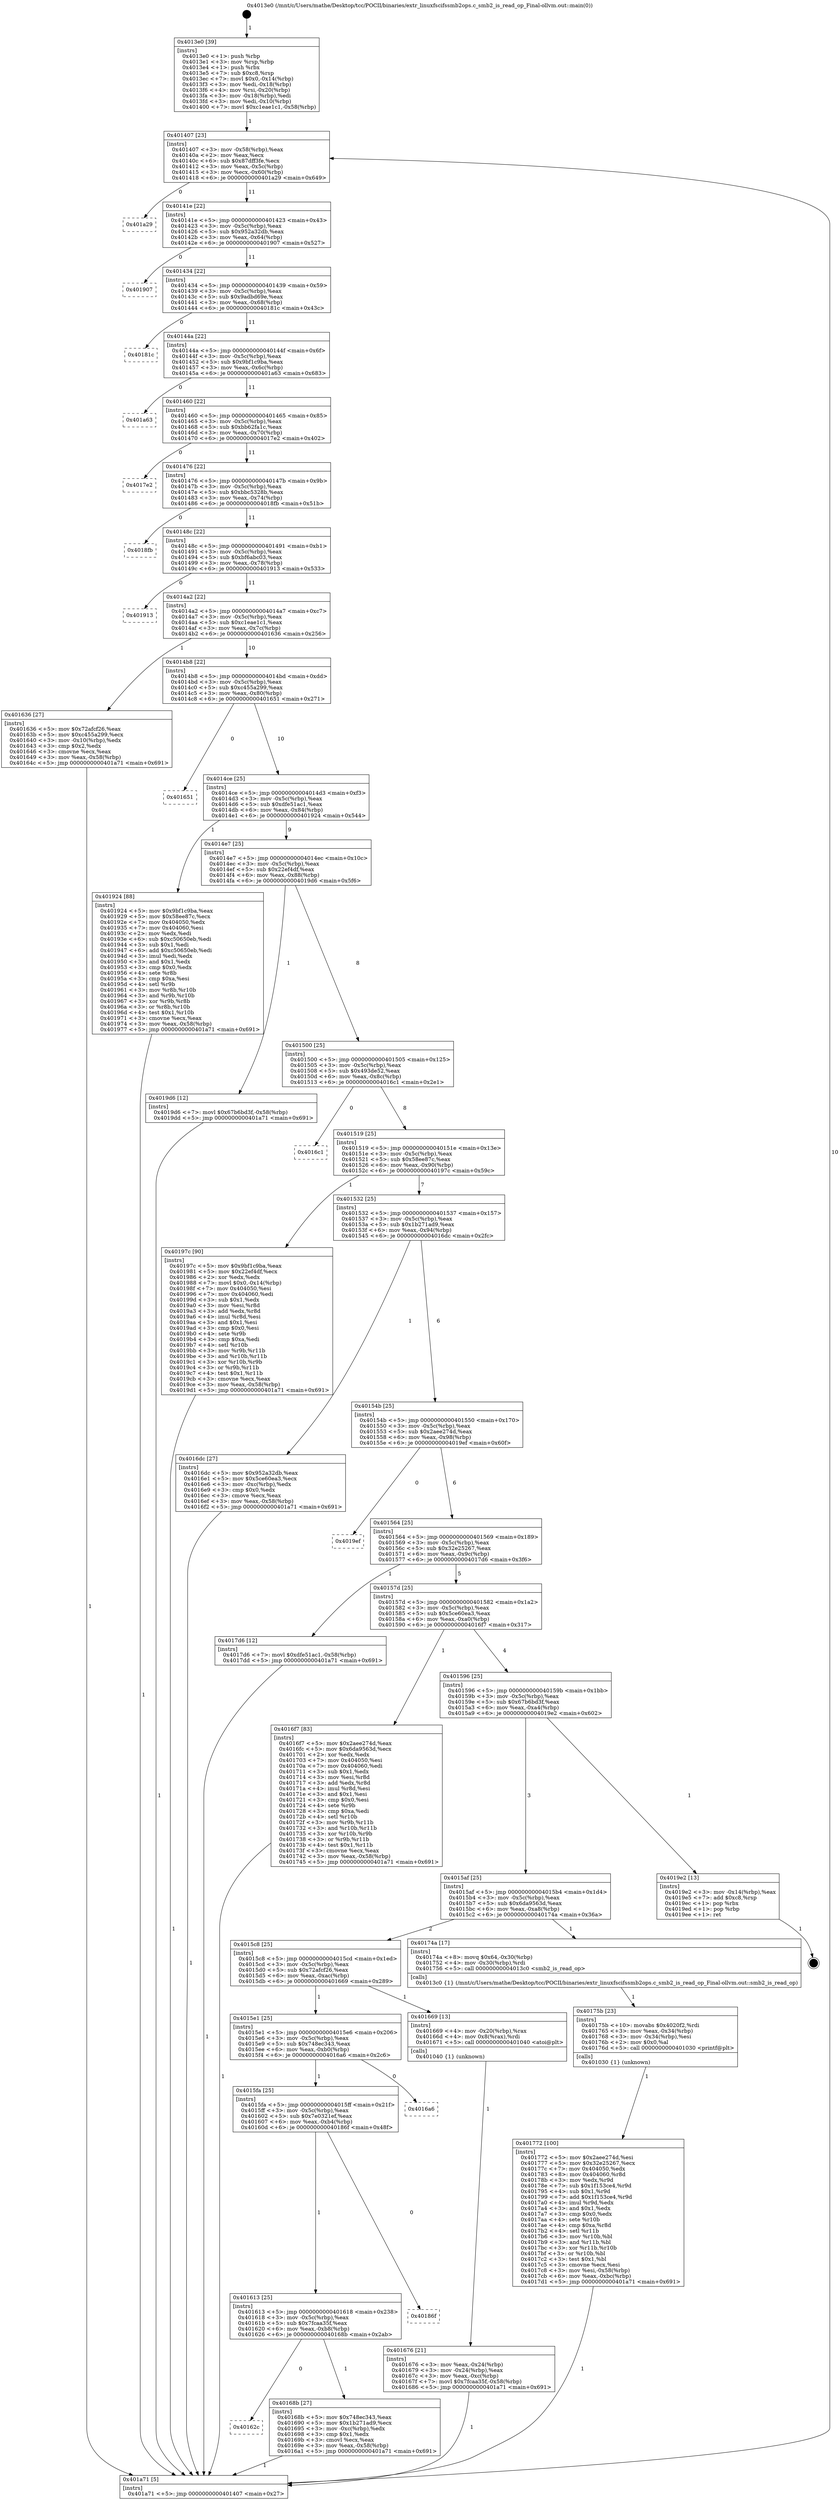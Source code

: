 digraph "0x4013e0" {
  label = "0x4013e0 (/mnt/c/Users/mathe/Desktop/tcc/POCII/binaries/extr_linuxfscifssmb2ops.c_smb2_is_read_op_Final-ollvm.out::main(0))"
  labelloc = "t"
  node[shape=record]

  Entry [label="",width=0.3,height=0.3,shape=circle,fillcolor=black,style=filled]
  "0x401407" [label="{
     0x401407 [23]\l
     | [instrs]\l
     &nbsp;&nbsp;0x401407 \<+3\>: mov -0x58(%rbp),%eax\l
     &nbsp;&nbsp;0x40140a \<+2\>: mov %eax,%ecx\l
     &nbsp;&nbsp;0x40140c \<+6\>: sub $0x87dff3fe,%ecx\l
     &nbsp;&nbsp;0x401412 \<+3\>: mov %eax,-0x5c(%rbp)\l
     &nbsp;&nbsp;0x401415 \<+3\>: mov %ecx,-0x60(%rbp)\l
     &nbsp;&nbsp;0x401418 \<+6\>: je 0000000000401a29 \<main+0x649\>\l
  }"]
  "0x401a29" [label="{
     0x401a29\l
  }", style=dashed]
  "0x40141e" [label="{
     0x40141e [22]\l
     | [instrs]\l
     &nbsp;&nbsp;0x40141e \<+5\>: jmp 0000000000401423 \<main+0x43\>\l
     &nbsp;&nbsp;0x401423 \<+3\>: mov -0x5c(%rbp),%eax\l
     &nbsp;&nbsp;0x401426 \<+5\>: sub $0x952a32db,%eax\l
     &nbsp;&nbsp;0x40142b \<+3\>: mov %eax,-0x64(%rbp)\l
     &nbsp;&nbsp;0x40142e \<+6\>: je 0000000000401907 \<main+0x527\>\l
  }"]
  Exit [label="",width=0.3,height=0.3,shape=circle,fillcolor=black,style=filled,peripheries=2]
  "0x401907" [label="{
     0x401907\l
  }", style=dashed]
  "0x401434" [label="{
     0x401434 [22]\l
     | [instrs]\l
     &nbsp;&nbsp;0x401434 \<+5\>: jmp 0000000000401439 \<main+0x59\>\l
     &nbsp;&nbsp;0x401439 \<+3\>: mov -0x5c(%rbp),%eax\l
     &nbsp;&nbsp;0x40143c \<+5\>: sub $0x9adbd69e,%eax\l
     &nbsp;&nbsp;0x401441 \<+3\>: mov %eax,-0x68(%rbp)\l
     &nbsp;&nbsp;0x401444 \<+6\>: je 000000000040181c \<main+0x43c\>\l
  }"]
  "0x401772" [label="{
     0x401772 [100]\l
     | [instrs]\l
     &nbsp;&nbsp;0x401772 \<+5\>: mov $0x2aee274d,%esi\l
     &nbsp;&nbsp;0x401777 \<+5\>: mov $0x32e25267,%ecx\l
     &nbsp;&nbsp;0x40177c \<+7\>: mov 0x404050,%edx\l
     &nbsp;&nbsp;0x401783 \<+8\>: mov 0x404060,%r8d\l
     &nbsp;&nbsp;0x40178b \<+3\>: mov %edx,%r9d\l
     &nbsp;&nbsp;0x40178e \<+7\>: sub $0x1f153ce4,%r9d\l
     &nbsp;&nbsp;0x401795 \<+4\>: sub $0x1,%r9d\l
     &nbsp;&nbsp;0x401799 \<+7\>: add $0x1f153ce4,%r9d\l
     &nbsp;&nbsp;0x4017a0 \<+4\>: imul %r9d,%edx\l
     &nbsp;&nbsp;0x4017a4 \<+3\>: and $0x1,%edx\l
     &nbsp;&nbsp;0x4017a7 \<+3\>: cmp $0x0,%edx\l
     &nbsp;&nbsp;0x4017aa \<+4\>: sete %r10b\l
     &nbsp;&nbsp;0x4017ae \<+4\>: cmp $0xa,%r8d\l
     &nbsp;&nbsp;0x4017b2 \<+4\>: setl %r11b\l
     &nbsp;&nbsp;0x4017b6 \<+3\>: mov %r10b,%bl\l
     &nbsp;&nbsp;0x4017b9 \<+3\>: and %r11b,%bl\l
     &nbsp;&nbsp;0x4017bc \<+3\>: xor %r11b,%r10b\l
     &nbsp;&nbsp;0x4017bf \<+3\>: or %r10b,%bl\l
     &nbsp;&nbsp;0x4017c2 \<+3\>: test $0x1,%bl\l
     &nbsp;&nbsp;0x4017c5 \<+3\>: cmovne %ecx,%esi\l
     &nbsp;&nbsp;0x4017c8 \<+3\>: mov %esi,-0x58(%rbp)\l
     &nbsp;&nbsp;0x4017cb \<+6\>: mov %eax,-0xbc(%rbp)\l
     &nbsp;&nbsp;0x4017d1 \<+5\>: jmp 0000000000401a71 \<main+0x691\>\l
  }"]
  "0x40181c" [label="{
     0x40181c\l
  }", style=dashed]
  "0x40144a" [label="{
     0x40144a [22]\l
     | [instrs]\l
     &nbsp;&nbsp;0x40144a \<+5\>: jmp 000000000040144f \<main+0x6f\>\l
     &nbsp;&nbsp;0x40144f \<+3\>: mov -0x5c(%rbp),%eax\l
     &nbsp;&nbsp;0x401452 \<+5\>: sub $0x9bf1c9ba,%eax\l
     &nbsp;&nbsp;0x401457 \<+3\>: mov %eax,-0x6c(%rbp)\l
     &nbsp;&nbsp;0x40145a \<+6\>: je 0000000000401a63 \<main+0x683\>\l
  }"]
  "0x40175b" [label="{
     0x40175b [23]\l
     | [instrs]\l
     &nbsp;&nbsp;0x40175b \<+10\>: movabs $0x4020f2,%rdi\l
     &nbsp;&nbsp;0x401765 \<+3\>: mov %eax,-0x34(%rbp)\l
     &nbsp;&nbsp;0x401768 \<+3\>: mov -0x34(%rbp),%esi\l
     &nbsp;&nbsp;0x40176b \<+2\>: mov $0x0,%al\l
     &nbsp;&nbsp;0x40176d \<+5\>: call 0000000000401030 \<printf@plt\>\l
     | [calls]\l
     &nbsp;&nbsp;0x401030 \{1\} (unknown)\l
  }"]
  "0x401a63" [label="{
     0x401a63\l
  }", style=dashed]
  "0x401460" [label="{
     0x401460 [22]\l
     | [instrs]\l
     &nbsp;&nbsp;0x401460 \<+5\>: jmp 0000000000401465 \<main+0x85\>\l
     &nbsp;&nbsp;0x401465 \<+3\>: mov -0x5c(%rbp),%eax\l
     &nbsp;&nbsp;0x401468 \<+5\>: sub $0xbb62fa1c,%eax\l
     &nbsp;&nbsp;0x40146d \<+3\>: mov %eax,-0x70(%rbp)\l
     &nbsp;&nbsp;0x401470 \<+6\>: je 00000000004017e2 \<main+0x402\>\l
  }"]
  "0x40162c" [label="{
     0x40162c\l
  }", style=dashed]
  "0x4017e2" [label="{
     0x4017e2\l
  }", style=dashed]
  "0x401476" [label="{
     0x401476 [22]\l
     | [instrs]\l
     &nbsp;&nbsp;0x401476 \<+5\>: jmp 000000000040147b \<main+0x9b\>\l
     &nbsp;&nbsp;0x40147b \<+3\>: mov -0x5c(%rbp),%eax\l
     &nbsp;&nbsp;0x40147e \<+5\>: sub $0xbbc5328b,%eax\l
     &nbsp;&nbsp;0x401483 \<+3\>: mov %eax,-0x74(%rbp)\l
     &nbsp;&nbsp;0x401486 \<+6\>: je 00000000004018fb \<main+0x51b\>\l
  }"]
  "0x40168b" [label="{
     0x40168b [27]\l
     | [instrs]\l
     &nbsp;&nbsp;0x40168b \<+5\>: mov $0x748ec343,%eax\l
     &nbsp;&nbsp;0x401690 \<+5\>: mov $0x1b271ad9,%ecx\l
     &nbsp;&nbsp;0x401695 \<+3\>: mov -0xc(%rbp),%edx\l
     &nbsp;&nbsp;0x401698 \<+3\>: cmp $0x1,%edx\l
     &nbsp;&nbsp;0x40169b \<+3\>: cmovl %ecx,%eax\l
     &nbsp;&nbsp;0x40169e \<+3\>: mov %eax,-0x58(%rbp)\l
     &nbsp;&nbsp;0x4016a1 \<+5\>: jmp 0000000000401a71 \<main+0x691\>\l
  }"]
  "0x4018fb" [label="{
     0x4018fb\l
  }", style=dashed]
  "0x40148c" [label="{
     0x40148c [22]\l
     | [instrs]\l
     &nbsp;&nbsp;0x40148c \<+5\>: jmp 0000000000401491 \<main+0xb1\>\l
     &nbsp;&nbsp;0x401491 \<+3\>: mov -0x5c(%rbp),%eax\l
     &nbsp;&nbsp;0x401494 \<+5\>: sub $0xbf6abc03,%eax\l
     &nbsp;&nbsp;0x401499 \<+3\>: mov %eax,-0x78(%rbp)\l
     &nbsp;&nbsp;0x40149c \<+6\>: je 0000000000401913 \<main+0x533\>\l
  }"]
  "0x401613" [label="{
     0x401613 [25]\l
     | [instrs]\l
     &nbsp;&nbsp;0x401613 \<+5\>: jmp 0000000000401618 \<main+0x238\>\l
     &nbsp;&nbsp;0x401618 \<+3\>: mov -0x5c(%rbp),%eax\l
     &nbsp;&nbsp;0x40161b \<+5\>: sub $0x7fcaa35f,%eax\l
     &nbsp;&nbsp;0x401620 \<+6\>: mov %eax,-0xb8(%rbp)\l
     &nbsp;&nbsp;0x401626 \<+6\>: je 000000000040168b \<main+0x2ab\>\l
  }"]
  "0x401913" [label="{
     0x401913\l
  }", style=dashed]
  "0x4014a2" [label="{
     0x4014a2 [22]\l
     | [instrs]\l
     &nbsp;&nbsp;0x4014a2 \<+5\>: jmp 00000000004014a7 \<main+0xc7\>\l
     &nbsp;&nbsp;0x4014a7 \<+3\>: mov -0x5c(%rbp),%eax\l
     &nbsp;&nbsp;0x4014aa \<+5\>: sub $0xc1eae1c1,%eax\l
     &nbsp;&nbsp;0x4014af \<+3\>: mov %eax,-0x7c(%rbp)\l
     &nbsp;&nbsp;0x4014b2 \<+6\>: je 0000000000401636 \<main+0x256\>\l
  }"]
  "0x40186f" [label="{
     0x40186f\l
  }", style=dashed]
  "0x401636" [label="{
     0x401636 [27]\l
     | [instrs]\l
     &nbsp;&nbsp;0x401636 \<+5\>: mov $0x72afcf26,%eax\l
     &nbsp;&nbsp;0x40163b \<+5\>: mov $0xc455a299,%ecx\l
     &nbsp;&nbsp;0x401640 \<+3\>: mov -0x10(%rbp),%edx\l
     &nbsp;&nbsp;0x401643 \<+3\>: cmp $0x2,%edx\l
     &nbsp;&nbsp;0x401646 \<+3\>: cmovne %ecx,%eax\l
     &nbsp;&nbsp;0x401649 \<+3\>: mov %eax,-0x58(%rbp)\l
     &nbsp;&nbsp;0x40164c \<+5\>: jmp 0000000000401a71 \<main+0x691\>\l
  }"]
  "0x4014b8" [label="{
     0x4014b8 [22]\l
     | [instrs]\l
     &nbsp;&nbsp;0x4014b8 \<+5\>: jmp 00000000004014bd \<main+0xdd\>\l
     &nbsp;&nbsp;0x4014bd \<+3\>: mov -0x5c(%rbp),%eax\l
     &nbsp;&nbsp;0x4014c0 \<+5\>: sub $0xc455a299,%eax\l
     &nbsp;&nbsp;0x4014c5 \<+3\>: mov %eax,-0x80(%rbp)\l
     &nbsp;&nbsp;0x4014c8 \<+6\>: je 0000000000401651 \<main+0x271\>\l
  }"]
  "0x401a71" [label="{
     0x401a71 [5]\l
     | [instrs]\l
     &nbsp;&nbsp;0x401a71 \<+5\>: jmp 0000000000401407 \<main+0x27\>\l
  }"]
  "0x4013e0" [label="{
     0x4013e0 [39]\l
     | [instrs]\l
     &nbsp;&nbsp;0x4013e0 \<+1\>: push %rbp\l
     &nbsp;&nbsp;0x4013e1 \<+3\>: mov %rsp,%rbp\l
     &nbsp;&nbsp;0x4013e4 \<+1\>: push %rbx\l
     &nbsp;&nbsp;0x4013e5 \<+7\>: sub $0xc8,%rsp\l
     &nbsp;&nbsp;0x4013ec \<+7\>: movl $0x0,-0x14(%rbp)\l
     &nbsp;&nbsp;0x4013f3 \<+3\>: mov %edi,-0x18(%rbp)\l
     &nbsp;&nbsp;0x4013f6 \<+4\>: mov %rsi,-0x20(%rbp)\l
     &nbsp;&nbsp;0x4013fa \<+3\>: mov -0x18(%rbp),%edi\l
     &nbsp;&nbsp;0x4013fd \<+3\>: mov %edi,-0x10(%rbp)\l
     &nbsp;&nbsp;0x401400 \<+7\>: movl $0xc1eae1c1,-0x58(%rbp)\l
  }"]
  "0x4015fa" [label="{
     0x4015fa [25]\l
     | [instrs]\l
     &nbsp;&nbsp;0x4015fa \<+5\>: jmp 00000000004015ff \<main+0x21f\>\l
     &nbsp;&nbsp;0x4015ff \<+3\>: mov -0x5c(%rbp),%eax\l
     &nbsp;&nbsp;0x401602 \<+5\>: sub $0x7e0321ef,%eax\l
     &nbsp;&nbsp;0x401607 \<+6\>: mov %eax,-0xb4(%rbp)\l
     &nbsp;&nbsp;0x40160d \<+6\>: je 000000000040186f \<main+0x48f\>\l
  }"]
  "0x401651" [label="{
     0x401651\l
  }", style=dashed]
  "0x4014ce" [label="{
     0x4014ce [25]\l
     | [instrs]\l
     &nbsp;&nbsp;0x4014ce \<+5\>: jmp 00000000004014d3 \<main+0xf3\>\l
     &nbsp;&nbsp;0x4014d3 \<+3\>: mov -0x5c(%rbp),%eax\l
     &nbsp;&nbsp;0x4014d6 \<+5\>: sub $0xdfe51ac1,%eax\l
     &nbsp;&nbsp;0x4014db \<+6\>: mov %eax,-0x84(%rbp)\l
     &nbsp;&nbsp;0x4014e1 \<+6\>: je 0000000000401924 \<main+0x544\>\l
  }"]
  "0x4016a6" [label="{
     0x4016a6\l
  }", style=dashed]
  "0x401924" [label="{
     0x401924 [88]\l
     | [instrs]\l
     &nbsp;&nbsp;0x401924 \<+5\>: mov $0x9bf1c9ba,%eax\l
     &nbsp;&nbsp;0x401929 \<+5\>: mov $0x58ee87c,%ecx\l
     &nbsp;&nbsp;0x40192e \<+7\>: mov 0x404050,%edx\l
     &nbsp;&nbsp;0x401935 \<+7\>: mov 0x404060,%esi\l
     &nbsp;&nbsp;0x40193c \<+2\>: mov %edx,%edi\l
     &nbsp;&nbsp;0x40193e \<+6\>: sub $0xc50650eb,%edi\l
     &nbsp;&nbsp;0x401944 \<+3\>: sub $0x1,%edi\l
     &nbsp;&nbsp;0x401947 \<+6\>: add $0xc50650eb,%edi\l
     &nbsp;&nbsp;0x40194d \<+3\>: imul %edi,%edx\l
     &nbsp;&nbsp;0x401950 \<+3\>: and $0x1,%edx\l
     &nbsp;&nbsp;0x401953 \<+3\>: cmp $0x0,%edx\l
     &nbsp;&nbsp;0x401956 \<+4\>: sete %r8b\l
     &nbsp;&nbsp;0x40195a \<+3\>: cmp $0xa,%esi\l
     &nbsp;&nbsp;0x40195d \<+4\>: setl %r9b\l
     &nbsp;&nbsp;0x401961 \<+3\>: mov %r8b,%r10b\l
     &nbsp;&nbsp;0x401964 \<+3\>: and %r9b,%r10b\l
     &nbsp;&nbsp;0x401967 \<+3\>: xor %r9b,%r8b\l
     &nbsp;&nbsp;0x40196a \<+3\>: or %r8b,%r10b\l
     &nbsp;&nbsp;0x40196d \<+4\>: test $0x1,%r10b\l
     &nbsp;&nbsp;0x401971 \<+3\>: cmovne %ecx,%eax\l
     &nbsp;&nbsp;0x401974 \<+3\>: mov %eax,-0x58(%rbp)\l
     &nbsp;&nbsp;0x401977 \<+5\>: jmp 0000000000401a71 \<main+0x691\>\l
  }"]
  "0x4014e7" [label="{
     0x4014e7 [25]\l
     | [instrs]\l
     &nbsp;&nbsp;0x4014e7 \<+5\>: jmp 00000000004014ec \<main+0x10c\>\l
     &nbsp;&nbsp;0x4014ec \<+3\>: mov -0x5c(%rbp),%eax\l
     &nbsp;&nbsp;0x4014ef \<+5\>: sub $0x22ef4df,%eax\l
     &nbsp;&nbsp;0x4014f4 \<+6\>: mov %eax,-0x88(%rbp)\l
     &nbsp;&nbsp;0x4014fa \<+6\>: je 00000000004019d6 \<main+0x5f6\>\l
  }"]
  "0x401676" [label="{
     0x401676 [21]\l
     | [instrs]\l
     &nbsp;&nbsp;0x401676 \<+3\>: mov %eax,-0x24(%rbp)\l
     &nbsp;&nbsp;0x401679 \<+3\>: mov -0x24(%rbp),%eax\l
     &nbsp;&nbsp;0x40167c \<+3\>: mov %eax,-0xc(%rbp)\l
     &nbsp;&nbsp;0x40167f \<+7\>: movl $0x7fcaa35f,-0x58(%rbp)\l
     &nbsp;&nbsp;0x401686 \<+5\>: jmp 0000000000401a71 \<main+0x691\>\l
  }"]
  "0x4019d6" [label="{
     0x4019d6 [12]\l
     | [instrs]\l
     &nbsp;&nbsp;0x4019d6 \<+7\>: movl $0x67b6bd3f,-0x58(%rbp)\l
     &nbsp;&nbsp;0x4019dd \<+5\>: jmp 0000000000401a71 \<main+0x691\>\l
  }"]
  "0x401500" [label="{
     0x401500 [25]\l
     | [instrs]\l
     &nbsp;&nbsp;0x401500 \<+5\>: jmp 0000000000401505 \<main+0x125\>\l
     &nbsp;&nbsp;0x401505 \<+3\>: mov -0x5c(%rbp),%eax\l
     &nbsp;&nbsp;0x401508 \<+5\>: sub $0x493de52,%eax\l
     &nbsp;&nbsp;0x40150d \<+6\>: mov %eax,-0x8c(%rbp)\l
     &nbsp;&nbsp;0x401513 \<+6\>: je 00000000004016c1 \<main+0x2e1\>\l
  }"]
  "0x4015e1" [label="{
     0x4015e1 [25]\l
     | [instrs]\l
     &nbsp;&nbsp;0x4015e1 \<+5\>: jmp 00000000004015e6 \<main+0x206\>\l
     &nbsp;&nbsp;0x4015e6 \<+3\>: mov -0x5c(%rbp),%eax\l
     &nbsp;&nbsp;0x4015e9 \<+5\>: sub $0x748ec343,%eax\l
     &nbsp;&nbsp;0x4015ee \<+6\>: mov %eax,-0xb0(%rbp)\l
     &nbsp;&nbsp;0x4015f4 \<+6\>: je 00000000004016a6 \<main+0x2c6\>\l
  }"]
  "0x4016c1" [label="{
     0x4016c1\l
  }", style=dashed]
  "0x401519" [label="{
     0x401519 [25]\l
     | [instrs]\l
     &nbsp;&nbsp;0x401519 \<+5\>: jmp 000000000040151e \<main+0x13e\>\l
     &nbsp;&nbsp;0x40151e \<+3\>: mov -0x5c(%rbp),%eax\l
     &nbsp;&nbsp;0x401521 \<+5\>: sub $0x58ee87c,%eax\l
     &nbsp;&nbsp;0x401526 \<+6\>: mov %eax,-0x90(%rbp)\l
     &nbsp;&nbsp;0x40152c \<+6\>: je 000000000040197c \<main+0x59c\>\l
  }"]
  "0x401669" [label="{
     0x401669 [13]\l
     | [instrs]\l
     &nbsp;&nbsp;0x401669 \<+4\>: mov -0x20(%rbp),%rax\l
     &nbsp;&nbsp;0x40166d \<+4\>: mov 0x8(%rax),%rdi\l
     &nbsp;&nbsp;0x401671 \<+5\>: call 0000000000401040 \<atoi@plt\>\l
     | [calls]\l
     &nbsp;&nbsp;0x401040 \{1\} (unknown)\l
  }"]
  "0x40197c" [label="{
     0x40197c [90]\l
     | [instrs]\l
     &nbsp;&nbsp;0x40197c \<+5\>: mov $0x9bf1c9ba,%eax\l
     &nbsp;&nbsp;0x401981 \<+5\>: mov $0x22ef4df,%ecx\l
     &nbsp;&nbsp;0x401986 \<+2\>: xor %edx,%edx\l
     &nbsp;&nbsp;0x401988 \<+7\>: movl $0x0,-0x14(%rbp)\l
     &nbsp;&nbsp;0x40198f \<+7\>: mov 0x404050,%esi\l
     &nbsp;&nbsp;0x401996 \<+7\>: mov 0x404060,%edi\l
     &nbsp;&nbsp;0x40199d \<+3\>: sub $0x1,%edx\l
     &nbsp;&nbsp;0x4019a0 \<+3\>: mov %esi,%r8d\l
     &nbsp;&nbsp;0x4019a3 \<+3\>: add %edx,%r8d\l
     &nbsp;&nbsp;0x4019a6 \<+4\>: imul %r8d,%esi\l
     &nbsp;&nbsp;0x4019aa \<+3\>: and $0x1,%esi\l
     &nbsp;&nbsp;0x4019ad \<+3\>: cmp $0x0,%esi\l
     &nbsp;&nbsp;0x4019b0 \<+4\>: sete %r9b\l
     &nbsp;&nbsp;0x4019b4 \<+3\>: cmp $0xa,%edi\l
     &nbsp;&nbsp;0x4019b7 \<+4\>: setl %r10b\l
     &nbsp;&nbsp;0x4019bb \<+3\>: mov %r9b,%r11b\l
     &nbsp;&nbsp;0x4019be \<+3\>: and %r10b,%r11b\l
     &nbsp;&nbsp;0x4019c1 \<+3\>: xor %r10b,%r9b\l
     &nbsp;&nbsp;0x4019c4 \<+3\>: or %r9b,%r11b\l
     &nbsp;&nbsp;0x4019c7 \<+4\>: test $0x1,%r11b\l
     &nbsp;&nbsp;0x4019cb \<+3\>: cmovne %ecx,%eax\l
     &nbsp;&nbsp;0x4019ce \<+3\>: mov %eax,-0x58(%rbp)\l
     &nbsp;&nbsp;0x4019d1 \<+5\>: jmp 0000000000401a71 \<main+0x691\>\l
  }"]
  "0x401532" [label="{
     0x401532 [25]\l
     | [instrs]\l
     &nbsp;&nbsp;0x401532 \<+5\>: jmp 0000000000401537 \<main+0x157\>\l
     &nbsp;&nbsp;0x401537 \<+3\>: mov -0x5c(%rbp),%eax\l
     &nbsp;&nbsp;0x40153a \<+5\>: sub $0x1b271ad9,%eax\l
     &nbsp;&nbsp;0x40153f \<+6\>: mov %eax,-0x94(%rbp)\l
     &nbsp;&nbsp;0x401545 \<+6\>: je 00000000004016dc \<main+0x2fc\>\l
  }"]
  "0x4015c8" [label="{
     0x4015c8 [25]\l
     | [instrs]\l
     &nbsp;&nbsp;0x4015c8 \<+5\>: jmp 00000000004015cd \<main+0x1ed\>\l
     &nbsp;&nbsp;0x4015cd \<+3\>: mov -0x5c(%rbp),%eax\l
     &nbsp;&nbsp;0x4015d0 \<+5\>: sub $0x72afcf26,%eax\l
     &nbsp;&nbsp;0x4015d5 \<+6\>: mov %eax,-0xac(%rbp)\l
     &nbsp;&nbsp;0x4015db \<+6\>: je 0000000000401669 \<main+0x289\>\l
  }"]
  "0x4016dc" [label="{
     0x4016dc [27]\l
     | [instrs]\l
     &nbsp;&nbsp;0x4016dc \<+5\>: mov $0x952a32db,%eax\l
     &nbsp;&nbsp;0x4016e1 \<+5\>: mov $0x5ce60ea3,%ecx\l
     &nbsp;&nbsp;0x4016e6 \<+3\>: mov -0xc(%rbp),%edx\l
     &nbsp;&nbsp;0x4016e9 \<+3\>: cmp $0x0,%edx\l
     &nbsp;&nbsp;0x4016ec \<+3\>: cmove %ecx,%eax\l
     &nbsp;&nbsp;0x4016ef \<+3\>: mov %eax,-0x58(%rbp)\l
     &nbsp;&nbsp;0x4016f2 \<+5\>: jmp 0000000000401a71 \<main+0x691\>\l
  }"]
  "0x40154b" [label="{
     0x40154b [25]\l
     | [instrs]\l
     &nbsp;&nbsp;0x40154b \<+5\>: jmp 0000000000401550 \<main+0x170\>\l
     &nbsp;&nbsp;0x401550 \<+3\>: mov -0x5c(%rbp),%eax\l
     &nbsp;&nbsp;0x401553 \<+5\>: sub $0x2aee274d,%eax\l
     &nbsp;&nbsp;0x401558 \<+6\>: mov %eax,-0x98(%rbp)\l
     &nbsp;&nbsp;0x40155e \<+6\>: je 00000000004019ef \<main+0x60f\>\l
  }"]
  "0x40174a" [label="{
     0x40174a [17]\l
     | [instrs]\l
     &nbsp;&nbsp;0x40174a \<+8\>: movq $0x64,-0x30(%rbp)\l
     &nbsp;&nbsp;0x401752 \<+4\>: mov -0x30(%rbp),%rdi\l
     &nbsp;&nbsp;0x401756 \<+5\>: call 00000000004013c0 \<smb2_is_read_op\>\l
     | [calls]\l
     &nbsp;&nbsp;0x4013c0 \{1\} (/mnt/c/Users/mathe/Desktop/tcc/POCII/binaries/extr_linuxfscifssmb2ops.c_smb2_is_read_op_Final-ollvm.out::smb2_is_read_op)\l
  }"]
  "0x4019ef" [label="{
     0x4019ef\l
  }", style=dashed]
  "0x401564" [label="{
     0x401564 [25]\l
     | [instrs]\l
     &nbsp;&nbsp;0x401564 \<+5\>: jmp 0000000000401569 \<main+0x189\>\l
     &nbsp;&nbsp;0x401569 \<+3\>: mov -0x5c(%rbp),%eax\l
     &nbsp;&nbsp;0x40156c \<+5\>: sub $0x32e25267,%eax\l
     &nbsp;&nbsp;0x401571 \<+6\>: mov %eax,-0x9c(%rbp)\l
     &nbsp;&nbsp;0x401577 \<+6\>: je 00000000004017d6 \<main+0x3f6\>\l
  }"]
  "0x4015af" [label="{
     0x4015af [25]\l
     | [instrs]\l
     &nbsp;&nbsp;0x4015af \<+5\>: jmp 00000000004015b4 \<main+0x1d4\>\l
     &nbsp;&nbsp;0x4015b4 \<+3\>: mov -0x5c(%rbp),%eax\l
     &nbsp;&nbsp;0x4015b7 \<+5\>: sub $0x6da9563d,%eax\l
     &nbsp;&nbsp;0x4015bc \<+6\>: mov %eax,-0xa8(%rbp)\l
     &nbsp;&nbsp;0x4015c2 \<+6\>: je 000000000040174a \<main+0x36a\>\l
  }"]
  "0x4017d6" [label="{
     0x4017d6 [12]\l
     | [instrs]\l
     &nbsp;&nbsp;0x4017d6 \<+7\>: movl $0xdfe51ac1,-0x58(%rbp)\l
     &nbsp;&nbsp;0x4017dd \<+5\>: jmp 0000000000401a71 \<main+0x691\>\l
  }"]
  "0x40157d" [label="{
     0x40157d [25]\l
     | [instrs]\l
     &nbsp;&nbsp;0x40157d \<+5\>: jmp 0000000000401582 \<main+0x1a2\>\l
     &nbsp;&nbsp;0x401582 \<+3\>: mov -0x5c(%rbp),%eax\l
     &nbsp;&nbsp;0x401585 \<+5\>: sub $0x5ce60ea3,%eax\l
     &nbsp;&nbsp;0x40158a \<+6\>: mov %eax,-0xa0(%rbp)\l
     &nbsp;&nbsp;0x401590 \<+6\>: je 00000000004016f7 \<main+0x317\>\l
  }"]
  "0x4019e2" [label="{
     0x4019e2 [13]\l
     | [instrs]\l
     &nbsp;&nbsp;0x4019e2 \<+3\>: mov -0x14(%rbp),%eax\l
     &nbsp;&nbsp;0x4019e5 \<+7\>: add $0xc8,%rsp\l
     &nbsp;&nbsp;0x4019ec \<+1\>: pop %rbx\l
     &nbsp;&nbsp;0x4019ed \<+1\>: pop %rbp\l
     &nbsp;&nbsp;0x4019ee \<+1\>: ret\l
  }"]
  "0x4016f7" [label="{
     0x4016f7 [83]\l
     | [instrs]\l
     &nbsp;&nbsp;0x4016f7 \<+5\>: mov $0x2aee274d,%eax\l
     &nbsp;&nbsp;0x4016fc \<+5\>: mov $0x6da9563d,%ecx\l
     &nbsp;&nbsp;0x401701 \<+2\>: xor %edx,%edx\l
     &nbsp;&nbsp;0x401703 \<+7\>: mov 0x404050,%esi\l
     &nbsp;&nbsp;0x40170a \<+7\>: mov 0x404060,%edi\l
     &nbsp;&nbsp;0x401711 \<+3\>: sub $0x1,%edx\l
     &nbsp;&nbsp;0x401714 \<+3\>: mov %esi,%r8d\l
     &nbsp;&nbsp;0x401717 \<+3\>: add %edx,%r8d\l
     &nbsp;&nbsp;0x40171a \<+4\>: imul %r8d,%esi\l
     &nbsp;&nbsp;0x40171e \<+3\>: and $0x1,%esi\l
     &nbsp;&nbsp;0x401721 \<+3\>: cmp $0x0,%esi\l
     &nbsp;&nbsp;0x401724 \<+4\>: sete %r9b\l
     &nbsp;&nbsp;0x401728 \<+3\>: cmp $0xa,%edi\l
     &nbsp;&nbsp;0x40172b \<+4\>: setl %r10b\l
     &nbsp;&nbsp;0x40172f \<+3\>: mov %r9b,%r11b\l
     &nbsp;&nbsp;0x401732 \<+3\>: and %r10b,%r11b\l
     &nbsp;&nbsp;0x401735 \<+3\>: xor %r10b,%r9b\l
     &nbsp;&nbsp;0x401738 \<+3\>: or %r9b,%r11b\l
     &nbsp;&nbsp;0x40173b \<+4\>: test $0x1,%r11b\l
     &nbsp;&nbsp;0x40173f \<+3\>: cmovne %ecx,%eax\l
     &nbsp;&nbsp;0x401742 \<+3\>: mov %eax,-0x58(%rbp)\l
     &nbsp;&nbsp;0x401745 \<+5\>: jmp 0000000000401a71 \<main+0x691\>\l
  }"]
  "0x401596" [label="{
     0x401596 [25]\l
     | [instrs]\l
     &nbsp;&nbsp;0x401596 \<+5\>: jmp 000000000040159b \<main+0x1bb\>\l
     &nbsp;&nbsp;0x40159b \<+3\>: mov -0x5c(%rbp),%eax\l
     &nbsp;&nbsp;0x40159e \<+5\>: sub $0x67b6bd3f,%eax\l
     &nbsp;&nbsp;0x4015a3 \<+6\>: mov %eax,-0xa4(%rbp)\l
     &nbsp;&nbsp;0x4015a9 \<+6\>: je 00000000004019e2 \<main+0x602\>\l
  }"]
  Entry -> "0x4013e0" [label=" 1"]
  "0x401407" -> "0x401a29" [label=" 0"]
  "0x401407" -> "0x40141e" [label=" 11"]
  "0x4019e2" -> Exit [label=" 1"]
  "0x40141e" -> "0x401907" [label=" 0"]
  "0x40141e" -> "0x401434" [label=" 11"]
  "0x4019d6" -> "0x401a71" [label=" 1"]
  "0x401434" -> "0x40181c" [label=" 0"]
  "0x401434" -> "0x40144a" [label=" 11"]
  "0x40197c" -> "0x401a71" [label=" 1"]
  "0x40144a" -> "0x401a63" [label=" 0"]
  "0x40144a" -> "0x401460" [label=" 11"]
  "0x401924" -> "0x401a71" [label=" 1"]
  "0x401460" -> "0x4017e2" [label=" 0"]
  "0x401460" -> "0x401476" [label=" 11"]
  "0x4017d6" -> "0x401a71" [label=" 1"]
  "0x401476" -> "0x4018fb" [label=" 0"]
  "0x401476" -> "0x40148c" [label=" 11"]
  "0x401772" -> "0x401a71" [label=" 1"]
  "0x40148c" -> "0x401913" [label=" 0"]
  "0x40148c" -> "0x4014a2" [label=" 11"]
  "0x40174a" -> "0x40175b" [label=" 1"]
  "0x4014a2" -> "0x401636" [label=" 1"]
  "0x4014a2" -> "0x4014b8" [label=" 10"]
  "0x401636" -> "0x401a71" [label=" 1"]
  "0x4013e0" -> "0x401407" [label=" 1"]
  "0x401a71" -> "0x401407" [label=" 10"]
  "0x4016f7" -> "0x401a71" [label=" 1"]
  "0x4014b8" -> "0x401651" [label=" 0"]
  "0x4014b8" -> "0x4014ce" [label=" 10"]
  "0x40168b" -> "0x401a71" [label=" 1"]
  "0x4014ce" -> "0x401924" [label=" 1"]
  "0x4014ce" -> "0x4014e7" [label=" 9"]
  "0x401613" -> "0x40162c" [label=" 0"]
  "0x4014e7" -> "0x4019d6" [label=" 1"]
  "0x4014e7" -> "0x401500" [label=" 8"]
  "0x40175b" -> "0x401772" [label=" 1"]
  "0x401500" -> "0x4016c1" [label=" 0"]
  "0x401500" -> "0x401519" [label=" 8"]
  "0x4015fa" -> "0x401613" [label=" 1"]
  "0x401519" -> "0x40197c" [label=" 1"]
  "0x401519" -> "0x401532" [label=" 7"]
  "0x4015fa" -> "0x40186f" [label=" 0"]
  "0x401532" -> "0x4016dc" [label=" 1"]
  "0x401532" -> "0x40154b" [label=" 6"]
  "0x4015e1" -> "0x4015fa" [label=" 1"]
  "0x40154b" -> "0x4019ef" [label=" 0"]
  "0x40154b" -> "0x401564" [label=" 6"]
  "0x4015e1" -> "0x4016a6" [label=" 0"]
  "0x401564" -> "0x4017d6" [label=" 1"]
  "0x401564" -> "0x40157d" [label=" 5"]
  "0x401676" -> "0x401a71" [label=" 1"]
  "0x40157d" -> "0x4016f7" [label=" 1"]
  "0x40157d" -> "0x401596" [label=" 4"]
  "0x401669" -> "0x401676" [label=" 1"]
  "0x401596" -> "0x4019e2" [label=" 1"]
  "0x401596" -> "0x4015af" [label=" 3"]
  "0x401613" -> "0x40168b" [label=" 1"]
  "0x4015af" -> "0x40174a" [label=" 1"]
  "0x4015af" -> "0x4015c8" [label=" 2"]
  "0x4016dc" -> "0x401a71" [label=" 1"]
  "0x4015c8" -> "0x401669" [label=" 1"]
  "0x4015c8" -> "0x4015e1" [label=" 1"]
}
